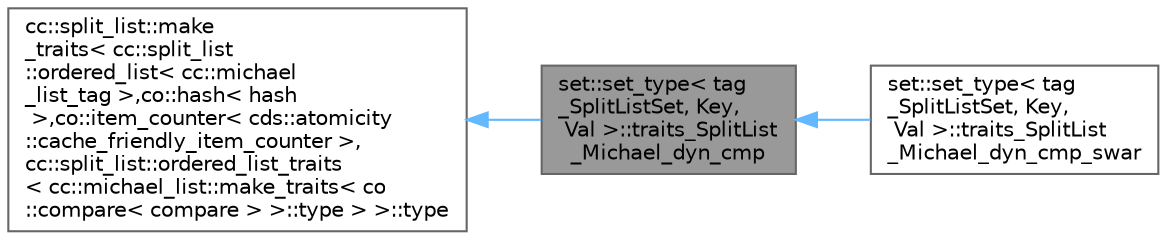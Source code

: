 digraph "set::set_type&lt; tag_SplitListSet, Key, Val &gt;::traits_SplitList_Michael_dyn_cmp"
{
 // LATEX_PDF_SIZE
  bgcolor="transparent";
  edge [fontname=Helvetica,fontsize=10,labelfontname=Helvetica,labelfontsize=10];
  node [fontname=Helvetica,fontsize=10,shape=box,height=0.2,width=0.4];
  rankdir="LR";
  Node1 [id="Node000001",label="set::set_type\< tag\l_SplitListSet, Key,\l Val \>::traits_SplitList\l_Michael_dyn_cmp",height=0.2,width=0.4,color="gray40", fillcolor="grey60", style="filled", fontcolor="black",tooltip=" "];
  Node2 -> Node1 [id="edge3_Node000001_Node000002",dir="back",color="steelblue1",style="solid",tooltip=" "];
  Node2 [id="Node000002",label="cc::split_list::make\l_traits\< cc::split_list\l::ordered_list\< cc::michael\l_list_tag \>,co::hash\< hash\l \>,co::item_counter\< cds::atomicity\l::cache_friendly_item_counter \>,\lcc::split_list::ordered_list_traits\l\< cc::michael_list::make_traits\< co\l::compare\< compare \> \>::type \> \>::type",height=0.2,width=0.4,color="gray40", fillcolor="white", style="filled",tooltip=" "];
  Node1 -> Node3 [id="edge4_Node000001_Node000003",dir="back",color="steelblue1",style="solid",tooltip=" "];
  Node3 [id="Node000003",label="set::set_type\< tag\l_SplitListSet, Key,\l Val \>::traits_SplitList\l_Michael_dyn_cmp_swar",height=0.2,width=0.4,color="gray40", fillcolor="white", style="filled",URL="$structset_1_1set__type_3_01tag___split_list_set_00_01_key_00_01_val_01_4_1_1traits___split_list___michael__dyn__cmp__swar.html",tooltip=" "];
}
